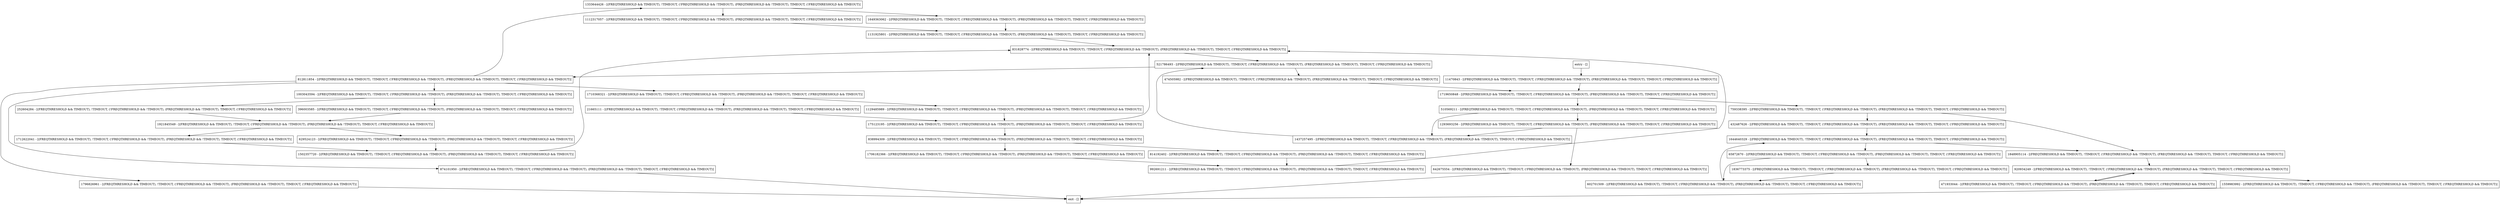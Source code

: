 digraph getColors {
node [shape=record];
1333644426 [label="1333644426 - [(FREQTHRESHOLD && TIMEOUT), !TIMEOUT, (!FREQTHRESHOLD && !TIMEOUT), (FREQTHRESHOLD && !TIMEOUT), TIMEOUT, (!FREQTHRESHOLD && TIMEOUT)]"];
1706182366 [label="1706182366 - [(FREQTHRESHOLD && TIMEOUT), !TIMEOUT, (!FREQTHRESHOLD && !TIMEOUT), (FREQTHRESHOLD && !TIMEOUT), TIMEOUT, (!FREQTHRESHOLD && TIMEOUT)]"];
874101950 [label="874101950 - [(FREQTHRESHOLD && TIMEOUT), !TIMEOUT, (!FREQTHRESHOLD && !TIMEOUT), (FREQTHRESHOLD && !TIMEOUT), TIMEOUT, (!FREQTHRESHOLD && TIMEOUT)]"];
1710368321 [label="1710368321 - [(FREQTHRESHOLD && TIMEOUT), !TIMEOUT, (!FREQTHRESHOLD && !TIMEOUT), (FREQTHRESHOLD && !TIMEOUT), TIMEOUT, (!FREQTHRESHOLD && TIMEOUT)]"];
1836773375 [label="1836773375 - [(FREQTHRESHOLD && TIMEOUT), !TIMEOUT, (!FREQTHRESHOLD && !TIMEOUT), (FREQTHRESHOLD && !TIMEOUT), TIMEOUT, (!FREQTHRESHOLD && TIMEOUT)]"];
471933044 [label="471933044 - [(FREQTHRESHOLD && TIMEOUT), !TIMEOUT, (!FREQTHRESHOLD && !TIMEOUT), (FREQTHRESHOLD && !TIMEOUT), TIMEOUT, (!FREQTHRESHOLD && TIMEOUT)]"];
1131925801 [label="1131925801 - [(FREQTHRESHOLD && TIMEOUT), !TIMEOUT, (!FREQTHRESHOLD && !TIMEOUT), (FREQTHRESHOLD && !TIMEOUT), TIMEOUT, (!FREQTHRESHOLD && TIMEOUT)]"];
602701509 [label="602701509 - [(FREQTHRESHOLD && TIMEOUT), !TIMEOUT, (!FREQTHRESHOLD && !TIMEOUT), (FREQTHRESHOLD && !TIMEOUT), TIMEOUT, (!FREQTHRESHOLD && TIMEOUT)]"];
65872670 [label="65872670 - [(FREQTHRESHOLD && TIMEOUT), !TIMEOUT, (!FREQTHRESHOLD && !TIMEOUT), (FREQTHRESHOLD && !TIMEOUT), TIMEOUT, (!FREQTHRESHOLD && TIMEOUT)]"];
1502357720 [label="1502357720 - [(FREQTHRESHOLD && TIMEOUT), !TIMEOUT, (!FREQTHRESHOLD && !TIMEOUT), (FREQTHRESHOLD && !TIMEOUT), TIMEOUT, (!FREQTHRESHOLD && TIMEOUT)]"];
1921845549 [label="1921845549 - [(FREQTHRESHOLD && TIMEOUT), !TIMEOUT, (!FREQTHRESHOLD && !TIMEOUT), (FREQTHRESHOLD && !TIMEOUT), TIMEOUT, (!FREQTHRESHOLD && TIMEOUT)]"];
396003585 [label="396003585 - [(FREQTHRESHOLD && TIMEOUT), !TIMEOUT, (!FREQTHRESHOLD && !TIMEOUT), (FREQTHRESHOLD && !TIMEOUT), TIMEOUT, (!FREQTHRESHOLD && TIMEOUT)]"];
252604284 [label="252604284 - [(FREQTHRESHOLD && TIMEOUT), !TIMEOUT, (!FREQTHRESHOLD && !TIMEOUT), (FREQTHRESHOLD && !TIMEOUT), TIMEOUT, (!FREQTHRESHOLD && TIMEOUT)]"];
1112317057 [label="1112317057 - [(FREQTHRESHOLD && TIMEOUT), !TIMEOUT, (!FREQTHRESHOLD && !TIMEOUT), (FREQTHRESHOLD && !TIMEOUT), TIMEOUT, (!FREQTHRESHOLD && TIMEOUT)]"];
759338395 [label="759338395 - [(FREQTHRESHOLD && TIMEOUT), !TIMEOUT, (!FREQTHRESHOLD && !TIMEOUT), (FREQTHRESHOLD && !TIMEOUT), TIMEOUT, (!FREQTHRESHOLD && TIMEOUT)]"];
920934249 [label="920934249 - [(FREQTHRESHOLD && TIMEOUT), !TIMEOUT, (!FREQTHRESHOLD && !TIMEOUT), (FREQTHRESHOLD && !TIMEOUT), TIMEOUT, (!FREQTHRESHOLD && TIMEOUT)]"];
510569211 [label="510569211 - [(FREQTHRESHOLD && TIMEOUT), !TIMEOUT, (!FREQTHRESHOLD && !TIMEOUT), (FREQTHRESHOLD && !TIMEOUT), TIMEOUT, (!FREQTHRESHOLD && TIMEOUT)]"];
1437257495 [label="1437257495 - [(FREQTHRESHOLD && TIMEOUT), !TIMEOUT, (!FREQTHRESHOLD && !TIMEOUT), (FREQTHRESHOLD && !TIMEOUT), TIMEOUT, (!FREQTHRESHOLD && TIMEOUT)]"];
642675554 [label="642675554 - [(FREQTHRESHOLD && TIMEOUT), !TIMEOUT, (!FREQTHRESHOLD && !TIMEOUT), (FREQTHRESHOLD && !TIMEOUT), TIMEOUT, (!FREQTHRESHOLD && TIMEOUT)]"];
1719650848 [label="1719650848 - [(FREQTHRESHOLD && TIMEOUT), !TIMEOUT, (!FREQTHRESHOLD && !TIMEOUT), (FREQTHRESHOLD && !TIMEOUT), TIMEOUT, (!FREQTHRESHOLD && TIMEOUT)]"];
1129485989 [label="1129485989 - [(FREQTHRESHOLD && TIMEOUT), !TIMEOUT, (!FREQTHRESHOLD && !TIMEOUT), (FREQTHRESHOLD && !TIMEOUT), TIMEOUT, (!FREQTHRESHOLD && TIMEOUT)]"];
432487626 [label="432487626 - [(FREQTHRESHOLD && TIMEOUT), !TIMEOUT, (!FREQTHRESHOLD && !TIMEOUT), (FREQTHRESHOLD && !TIMEOUT), TIMEOUT, (!FREQTHRESHOLD && TIMEOUT)]"];
992691211 [label="992691211 - [(FREQTHRESHOLD && TIMEOUT), !TIMEOUT, (!FREQTHRESHOLD && !TIMEOUT), (FREQTHRESHOLD && !TIMEOUT), TIMEOUT, (!FREQTHRESHOLD && TIMEOUT)]"];
831828774 [label="831828774 - [(FREQTHRESHOLD && TIMEOUT), !TIMEOUT, (!FREQTHRESHOLD && !TIMEOUT), (FREQTHRESHOLD && !TIMEOUT), TIMEOUT, (!FREQTHRESHOLD && TIMEOUT)]"];
1848905114 [label="1848905114 - [(FREQTHRESHOLD && TIMEOUT), !TIMEOUT, (!FREQTHRESHOLD && !TIMEOUT), (FREQTHRESHOLD && !TIMEOUT), TIMEOUT, (!FREQTHRESHOLD && TIMEOUT)]"];
1796826961 [label="1796826961 - [(FREQTHRESHOLD && TIMEOUT), !TIMEOUT, (!FREQTHRESHOLD && !TIMEOUT), (FREQTHRESHOLD && !TIMEOUT), TIMEOUT, (!FREQTHRESHOLD && TIMEOUT)]"];
814192402 [label="814192402 - [(FREQTHRESHOLD && TIMEOUT), !TIMEOUT, (!FREQTHRESHOLD && !TIMEOUT), (FREQTHRESHOLD && !TIMEOUT), TIMEOUT, (!FREQTHRESHOLD && TIMEOUT)]"];
1559983992 [label="1559983992 - [(FREQTHRESHOLD && TIMEOUT), !TIMEOUT, (!FREQTHRESHOLD && !TIMEOUT), (FREQTHRESHOLD && !TIMEOUT), TIMEOUT, (!FREQTHRESHOLD && TIMEOUT)]"];
521786493 [label="521786493 - [(FREQTHRESHOLD && TIMEOUT), !TIMEOUT, (!FREQTHRESHOLD && !TIMEOUT), (FREQTHRESHOLD && !TIMEOUT), TIMEOUT, (!FREQTHRESHOLD && TIMEOUT)]"];
11470843 [label="11470843 - [(FREQTHRESHOLD && TIMEOUT), !TIMEOUT, (!FREQTHRESHOLD && !TIMEOUT), (FREQTHRESHOLD && !TIMEOUT), TIMEOUT, (!FREQTHRESHOLD && TIMEOUT)]"];
1712622041 [label="1712622041 - [(FREQTHRESHOLD && TIMEOUT), !TIMEOUT, (!FREQTHRESHOLD && !TIMEOUT), (FREQTHRESHOLD && !TIMEOUT), TIMEOUT, (!FREQTHRESHOLD && TIMEOUT)]"];
629524123 [label="629524123 - [(FREQTHRESHOLD && TIMEOUT), !TIMEOUT, (!FREQTHRESHOLD && !TIMEOUT), (FREQTHRESHOLD && !TIMEOUT), TIMEOUT, (!FREQTHRESHOLD && TIMEOUT)]"];
1649363062 [label="1649363062 - [(FREQTHRESHOLD && TIMEOUT), !TIMEOUT, (!FREQTHRESHOLD && !TIMEOUT), (FREQTHRESHOLD && !TIMEOUT), TIMEOUT, (!FREQTHRESHOLD && TIMEOUT)]"];
175123195 [label="175123195 - [(FREQTHRESHOLD && TIMEOUT), !TIMEOUT, (!FREQTHRESHOLD && !TIMEOUT), (FREQTHRESHOLD && !TIMEOUT), TIMEOUT, (!FREQTHRESHOLD && TIMEOUT)]"];
entry [label="entry - []"];
exit [label="exit - []"];
1293693256 [label="1293693256 - [(FREQTHRESHOLD && TIMEOUT), !TIMEOUT, (!FREQTHRESHOLD && !TIMEOUT), (FREQTHRESHOLD && !TIMEOUT), TIMEOUT, (!FREQTHRESHOLD && TIMEOUT)]"];
474505982 [label="474505982 - [(FREQTHRESHOLD && TIMEOUT), !TIMEOUT, (!FREQTHRESHOLD && !TIMEOUT), (FREQTHRESHOLD && !TIMEOUT), TIMEOUT, (!FREQTHRESHOLD && TIMEOUT)]"];
1003043594 [label="1003043594 - [(FREQTHRESHOLD && TIMEOUT), !TIMEOUT, (!FREQTHRESHOLD && !TIMEOUT), (FREQTHRESHOLD && !TIMEOUT), TIMEOUT, (!FREQTHRESHOLD && TIMEOUT)]"];
838994309 [label="838994309 - [(FREQTHRESHOLD && TIMEOUT), !TIMEOUT, (!FREQTHRESHOLD && !TIMEOUT), (FREQTHRESHOLD && !TIMEOUT), TIMEOUT, (!FREQTHRESHOLD && TIMEOUT)]"];
1644640329 [label="1644640329 - [(FREQTHRESHOLD && TIMEOUT), !TIMEOUT, (!FREQTHRESHOLD && !TIMEOUT), (FREQTHRESHOLD && !TIMEOUT), TIMEOUT, (!FREQTHRESHOLD && TIMEOUT)]"];
21665111 [label="21665111 - [(FREQTHRESHOLD && TIMEOUT), !TIMEOUT, (!FREQTHRESHOLD && !TIMEOUT), (FREQTHRESHOLD && !TIMEOUT), TIMEOUT, (!FREQTHRESHOLD && TIMEOUT)]"];
812811854 [label="812811854 - [(FREQTHRESHOLD && TIMEOUT), !TIMEOUT, (!FREQTHRESHOLD && !TIMEOUT), (FREQTHRESHOLD && !TIMEOUT), TIMEOUT, (!FREQTHRESHOLD && TIMEOUT)]"];
entry;
exit;
1333644426 -> 1649363062;
1333644426 -> 1112317057;
1706182366 -> 992691211;
874101950 -> exit;
1710368321 -> 21665111;
1710368321 -> 1129485989;
1836773375 -> 602701509;
471933044 -> 920934249;
1131925801 -> 831828774;
602701509 -> 1644640329;
65872670 -> 1836773375;
65872670 -> 602701509;
1502357720 -> 831828774;
1921845549 -> 1712622041;
1921845549 -> 629524123;
396003585 -> 1921845549;
252604284 -> 1921845549;
1112317057 -> 1131925801;
759338395 -> 1848905114;
759338395 -> 432487626;
920934249 -> 471933044;
920934249 -> 1559983992;
510569211 -> 1293693256;
510569211 -> 1437257495;
1437257495 -> 521786493;
642675554 -> exit;
1719650848 -> 759338395;
1719650848 -> 510569211;
1129485989 -> 175123195;
432487626 -> 1644640329;
992691211 -> 831828774;
831828774 -> 521786493;
1848905114 -> 920934249;
1796826961 -> exit;
814192402 -> 992691211;
1559983992 -> exit;
521786493 -> 474505982;
521786493 -> 812811854;
11470843 -> 1719650848;
1712622041 -> 1502357720;
629524123 -> 1502357720;
1649363062 -> 1131925801;
175123195 -> 831828774;
175123195 -> 838994309;
entry -> 11470843;
1293693256 -> 642675554;
1293693256 -> 1437257495;
474505982 -> 1719650848;
1003043594 -> 396003585;
1003043594 -> 252604284;
838994309 -> 1706182366;
838994309 -> 814192402;
1644640329 -> 1848905114;
1644640329 -> 65872670;
21665111 -> 175123195;
812811854 -> 1333644426;
812811854 -> 874101950;
812811854 -> 1710368321;
812811854 -> 1796826961;
812811854 -> 1003043594;
}
